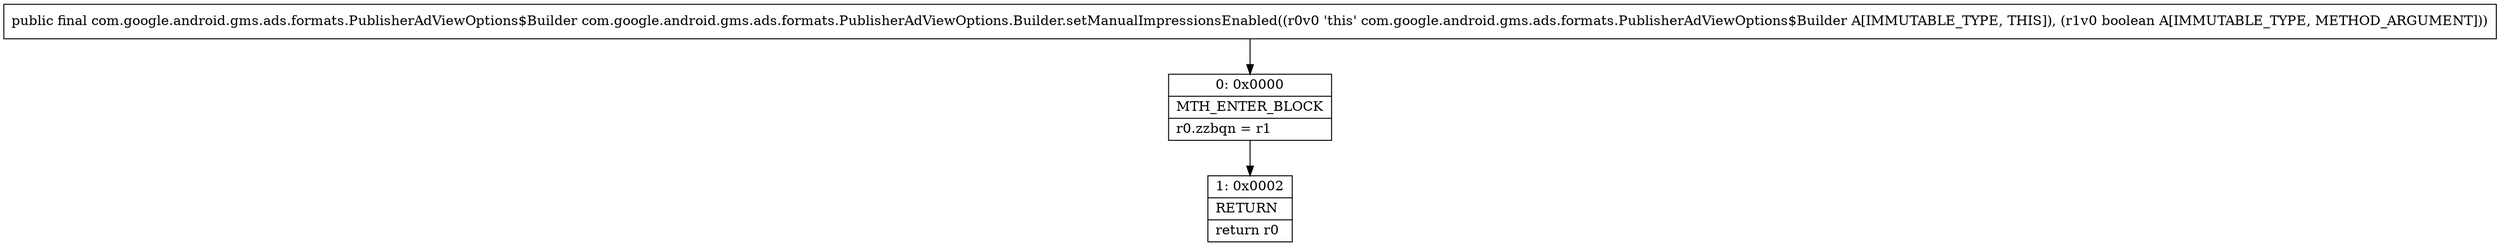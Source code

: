 digraph "CFG forcom.google.android.gms.ads.formats.PublisherAdViewOptions.Builder.setManualImpressionsEnabled(Z)Lcom\/google\/android\/gms\/ads\/formats\/PublisherAdViewOptions$Builder;" {
Node_0 [shape=record,label="{0\:\ 0x0000|MTH_ENTER_BLOCK\l|r0.zzbqn = r1\l}"];
Node_1 [shape=record,label="{1\:\ 0x0002|RETURN\l|return r0\l}"];
MethodNode[shape=record,label="{public final com.google.android.gms.ads.formats.PublisherAdViewOptions$Builder com.google.android.gms.ads.formats.PublisherAdViewOptions.Builder.setManualImpressionsEnabled((r0v0 'this' com.google.android.gms.ads.formats.PublisherAdViewOptions$Builder A[IMMUTABLE_TYPE, THIS]), (r1v0 boolean A[IMMUTABLE_TYPE, METHOD_ARGUMENT])) }"];
MethodNode -> Node_0;
Node_0 -> Node_1;
}

